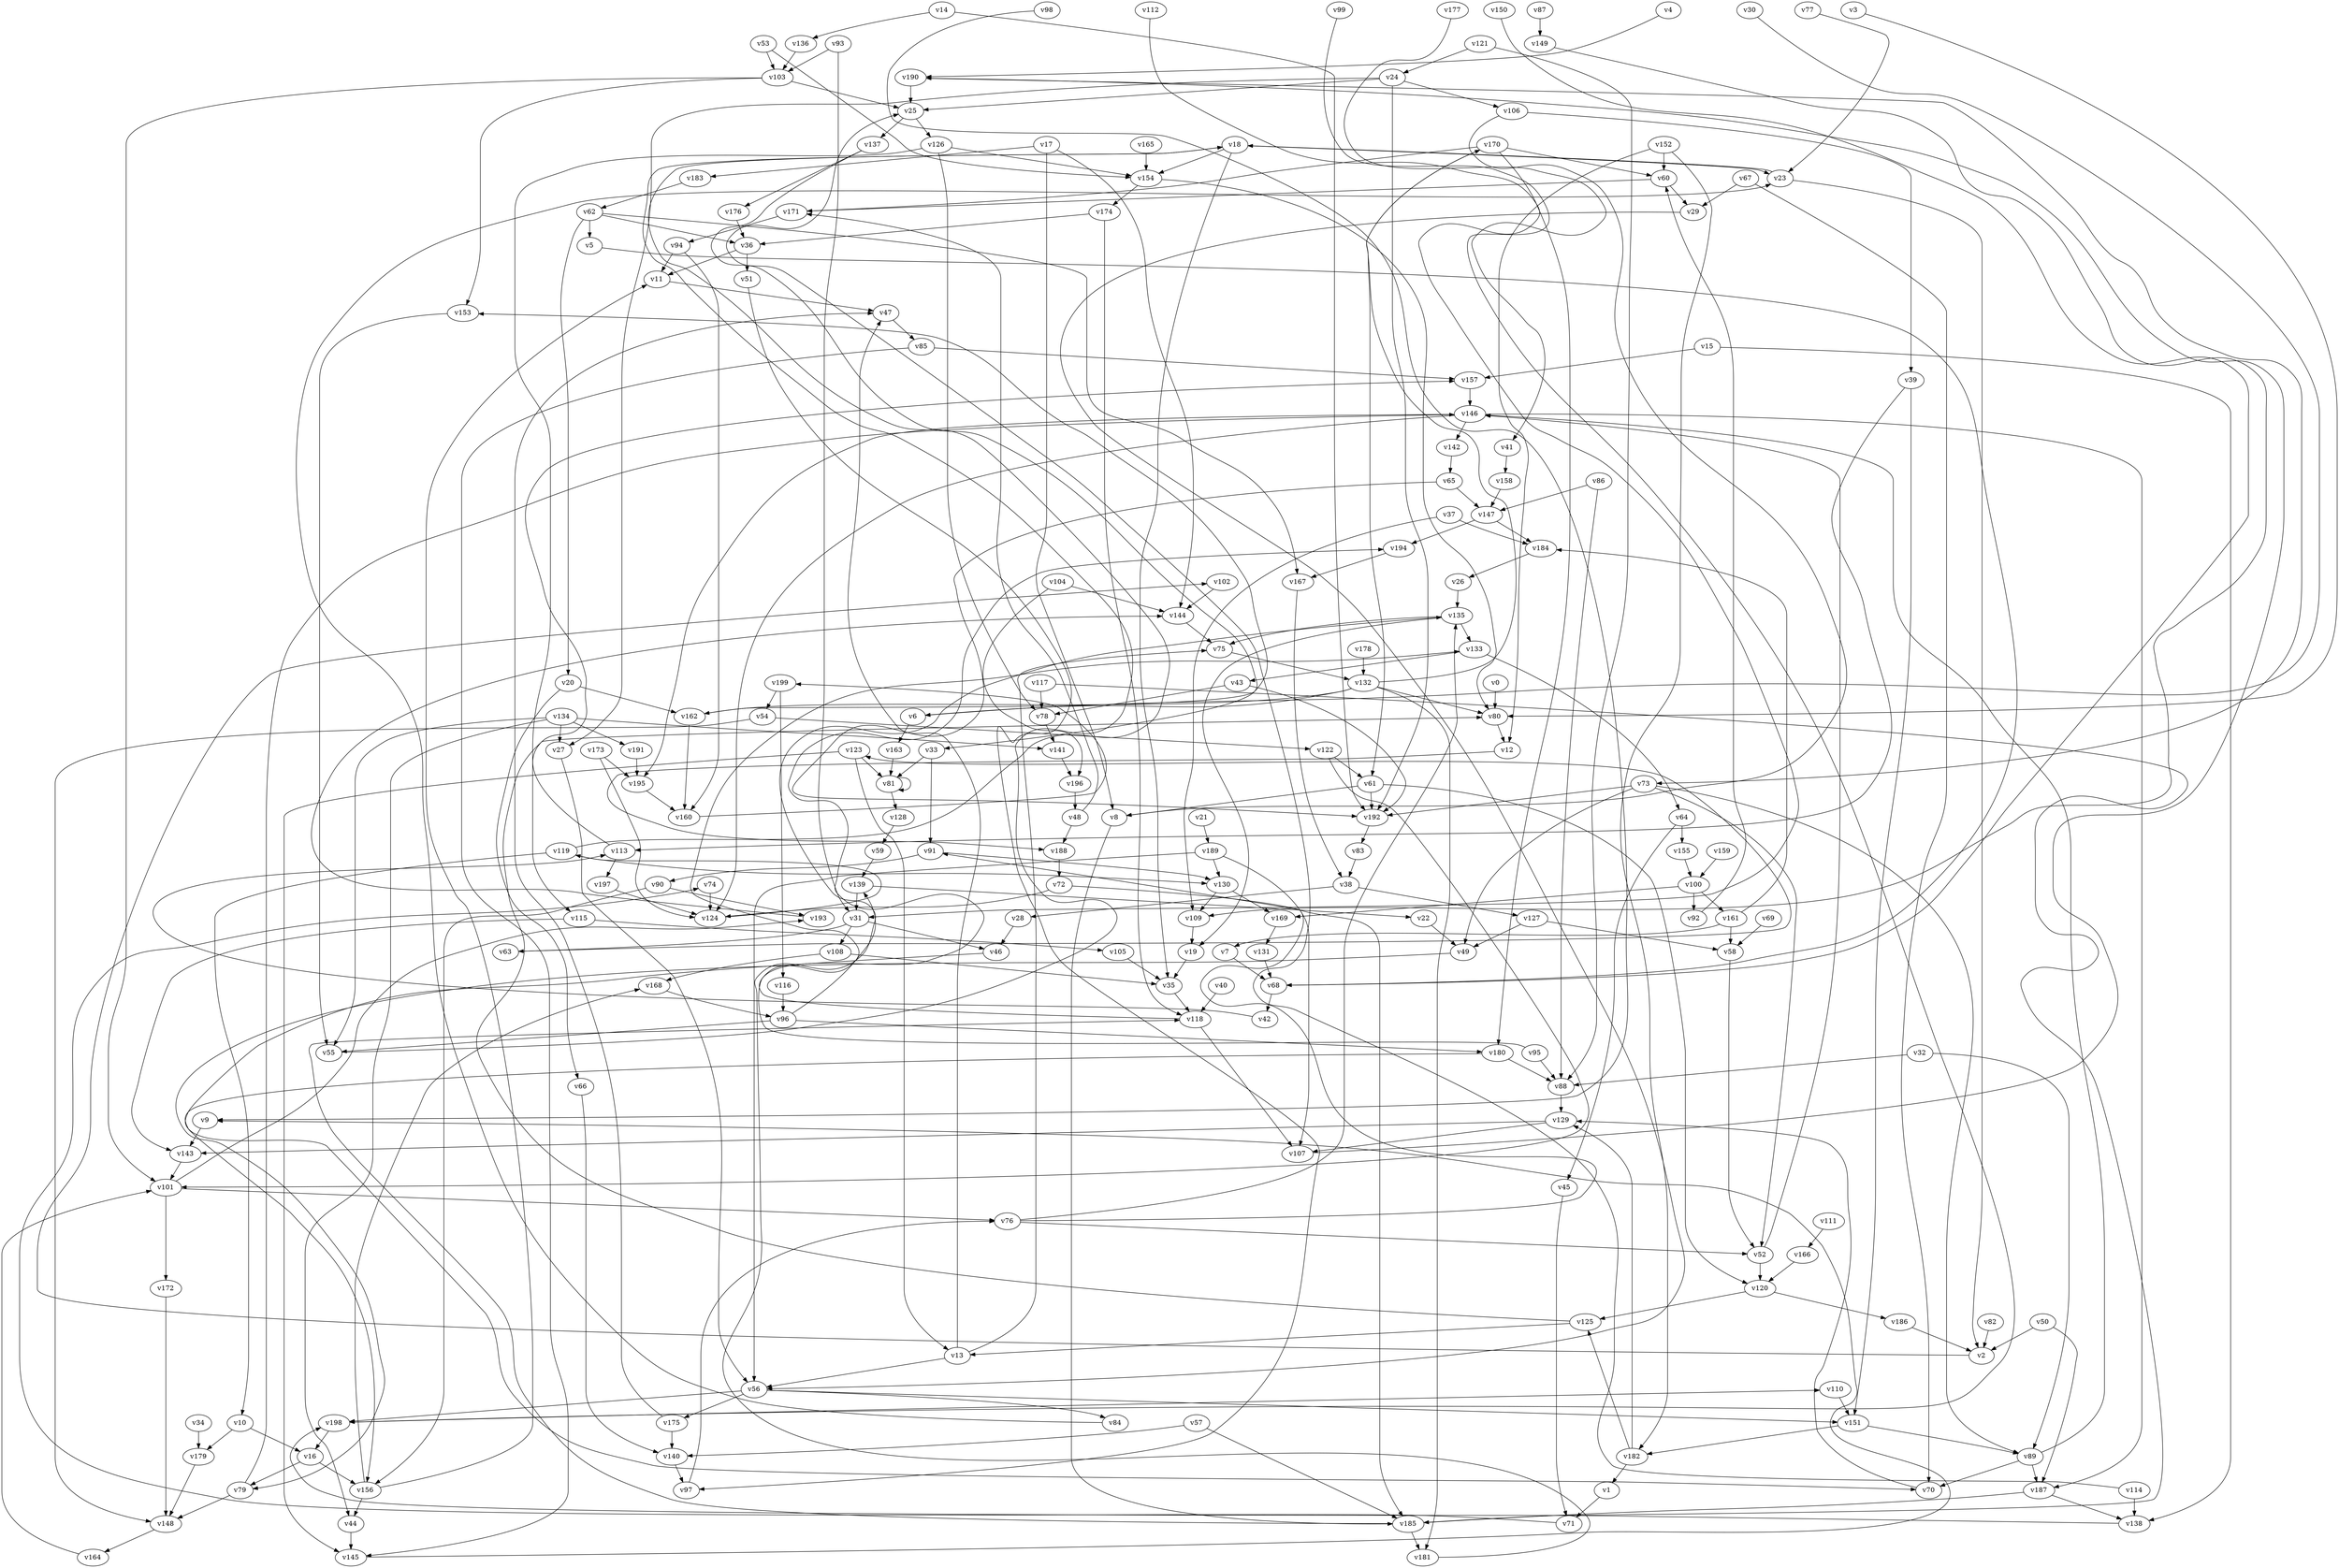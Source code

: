 // Benchmark game 296 - 200 vertices
// time_bound: 18
// targets: v47
digraph G {
    v0 [name="v0", player=1];
    v1 [name="v1", player=0];
    v2 [name="v2", player=1];
    v3 [name="v3", player=0];
    v4 [name="v4", player=0];
    v5 [name="v5", player=1];
    v6 [name="v6", player=0];
    v7 [name="v7", player=0];
    v8 [name="v8", player=0];
    v9 [name="v9", player=1];
    v10 [name="v10", player=1];
    v11 [name="v11", player=1];
    v12 [name="v12", player=0];
    v13 [name="v13", player=0];
    v14 [name="v14", player=0];
    v15 [name="v15", player=1];
    v16 [name="v16", player=1];
    v17 [name="v17", player=1];
    v18 [name="v18", player=0];
    v19 [name="v19", player=1];
    v20 [name="v20", player=1];
    v21 [name="v21", player=1];
    v22 [name="v22", player=0];
    v23 [name="v23", player=1];
    v24 [name="v24", player=0];
    v25 [name="v25", player=1];
    v26 [name="v26", player=1];
    v27 [name="v27", player=0];
    v28 [name="v28", player=0];
    v29 [name="v29", player=1];
    v30 [name="v30", player=0];
    v31 [name="v31", player=1];
    v32 [name="v32", player=1];
    v33 [name="v33", player=1];
    v34 [name="v34", player=1];
    v35 [name="v35", player=0];
    v36 [name="v36", player=0];
    v37 [name="v37", player=1];
    v38 [name="v38", player=0];
    v39 [name="v39", player=1];
    v40 [name="v40", player=0];
    v41 [name="v41", player=1];
    v42 [name="v42", player=1];
    v43 [name="v43", player=0];
    v44 [name="v44", player=0];
    v45 [name="v45", player=0];
    v46 [name="v46", player=1];
    v47 [name="v47", player=1, target=1];
    v48 [name="v48", player=1];
    v49 [name="v49", player=1];
    v50 [name="v50", player=0];
    v51 [name="v51", player=0];
    v52 [name="v52", player=1];
    v53 [name="v53", player=1];
    v54 [name="v54", player=1];
    v55 [name="v55", player=1];
    v56 [name="v56", player=1];
    v57 [name="v57", player=1];
    v58 [name="v58", player=0];
    v59 [name="v59", player=0];
    v60 [name="v60", player=0];
    v61 [name="v61", player=0];
    v62 [name="v62", player=0];
    v63 [name="v63", player=0];
    v64 [name="v64", player=1];
    v65 [name="v65", player=1];
    v66 [name="v66", player=0];
    v67 [name="v67", player=1];
    v68 [name="v68", player=0];
    v69 [name="v69", player=0];
    v70 [name="v70", player=0];
    v71 [name="v71", player=0];
    v72 [name="v72", player=1];
    v73 [name="v73", player=0];
    v74 [name="v74", player=1];
    v75 [name="v75", player=0];
    v76 [name="v76", player=1];
    v77 [name="v77", player=1];
    v78 [name="v78", player=1];
    v79 [name="v79", player=1];
    v80 [name="v80", player=1];
    v81 [name="v81", player=0];
    v82 [name="v82", player=1];
    v83 [name="v83", player=1];
    v84 [name="v84", player=0];
    v85 [name="v85", player=1];
    v86 [name="v86", player=0];
    v87 [name="v87", player=0];
    v88 [name="v88", player=0];
    v89 [name="v89", player=0];
    v90 [name="v90", player=0];
    v91 [name="v91", player=0];
    v92 [name="v92", player=0];
    v93 [name="v93", player=1];
    v94 [name="v94", player=1];
    v95 [name="v95", player=1];
    v96 [name="v96", player=0];
    v97 [name="v97", player=0];
    v98 [name="v98", player=1];
    v99 [name="v99", player=1];
    v100 [name="v100", player=0];
    v101 [name="v101", player=1];
    v102 [name="v102", player=0];
    v103 [name="v103", player=0];
    v104 [name="v104", player=0];
    v105 [name="v105", player=1];
    v106 [name="v106", player=1];
    v107 [name="v107", player=0];
    v108 [name="v108", player=1];
    v109 [name="v109", player=1];
    v110 [name="v110", player=1];
    v111 [name="v111", player=0];
    v112 [name="v112", player=0];
    v113 [name="v113", player=1];
    v114 [name="v114", player=0];
    v115 [name="v115", player=0];
    v116 [name="v116", player=1];
    v117 [name="v117", player=0];
    v118 [name="v118", player=1];
    v119 [name="v119", player=0];
    v120 [name="v120", player=1];
    v121 [name="v121", player=1];
    v122 [name="v122", player=1];
    v123 [name="v123", player=0];
    v124 [name="v124", player=0];
    v125 [name="v125", player=1];
    v126 [name="v126", player=0];
    v127 [name="v127", player=0];
    v128 [name="v128", player=1];
    v129 [name="v129", player=1];
    v130 [name="v130", player=0];
    v131 [name="v131", player=1];
    v132 [name="v132", player=1];
    v133 [name="v133", player=0];
    v134 [name="v134", player=1];
    v135 [name="v135", player=1];
    v136 [name="v136", player=0];
    v137 [name="v137", player=0];
    v138 [name="v138", player=0];
    v139 [name="v139", player=1];
    v140 [name="v140", player=1];
    v141 [name="v141", player=1];
    v142 [name="v142", player=0];
    v143 [name="v143", player=0];
    v144 [name="v144", player=1];
    v145 [name="v145", player=0];
    v146 [name="v146", player=0];
    v147 [name="v147", player=0];
    v148 [name="v148", player=0];
    v149 [name="v149", player=1];
    v150 [name="v150", player=0];
    v151 [name="v151", player=0];
    v152 [name="v152", player=0];
    v153 [name="v153", player=0];
    v154 [name="v154", player=0];
    v155 [name="v155", player=1];
    v156 [name="v156", player=0];
    v157 [name="v157", player=1];
    v158 [name="v158", player=1];
    v159 [name="v159", player=0];
    v160 [name="v160", player=1];
    v161 [name="v161", player=0];
    v162 [name="v162", player=0];
    v163 [name="v163", player=0];
    v164 [name="v164", player=1];
    v165 [name="v165", player=1];
    v166 [name="v166", player=0];
    v167 [name="v167", player=0];
    v168 [name="v168", player=1];
    v169 [name="v169", player=1];
    v170 [name="v170", player=1];
    v171 [name="v171", player=1];
    v172 [name="v172", player=0];
    v173 [name="v173", player=1];
    v174 [name="v174", player=1];
    v175 [name="v175", player=1];
    v176 [name="v176", player=1];
    v177 [name="v177", player=1];
    v178 [name="v178", player=0];
    v179 [name="v179", player=0];
    v180 [name="v180", player=1];
    v181 [name="v181", player=0];
    v182 [name="v182", player=1];
    v183 [name="v183", player=1];
    v184 [name="v184", player=0];
    v185 [name="v185", player=0];
    v186 [name="v186", player=1];
    v187 [name="v187", player=0];
    v188 [name="v188", player=0];
    v189 [name="v189", player=0];
    v190 [name="v190", player=1];
    v191 [name="v191", player=1];
    v192 [name="v192", player=1];
    v193 [name="v193", player=1];
    v194 [name="v194", player=0];
    v195 [name="v195", player=1];
    v196 [name="v196", player=0];
    v197 [name="v197", player=0];
    v198 [name="v198", player=1];
    v199 [name="v199", player=1];

    v0 -> v80;
    v1 -> v71;
    v2 -> v102 [constraint="t >= 4"];
    v3 -> v80 [constraint="t < 13"];
    v4 -> v190 [constraint="t >= 3"];
    v5 -> v68 [constraint="t < 6"];
    v6 -> v163;
    v7 -> v68;
    v8 -> v185;
    v9 -> v143;
    v10 -> v16;
    v11 -> v47;
    v12 -> v188 [constraint="t >= 5"];
    v13 -> v47;
    v14 -> v136;
    v15 -> v138;
    v16 -> v156;
    v17 -> v8;
    v18 -> v23;
    v19 -> v35;
    v20 -> v66;
    v21 -> v189;
    v22 -> v49;
    v23 -> v2;
    v24 -> v192;
    v25 -> v137;
    v26 -> v135;
    v27 -> v56;
    v28 -> v46;
    v29 -> v56 [constraint="t >= 1"];
    v30 -> v6 [constraint="t mod 3 == 1"];
    v31 -> v63;
    v32 -> v89;
    v33 -> v91;
    v34 -> v179;
    v35 -> v118;
    v36 -> v51;
    v37 -> v184;
    v38 -> v28;
    v39 -> v113 [constraint="t >= 2"];
    v40 -> v118;
    v41 -> v158;
    v42 -> v113 [constraint="t >= 2"];
    v43 -> v192;
    v44 -> v145;
    v45 -> v71;
    v46 -> v70 [constraint="t < 5"];
    v47 -> v85;
    v48 -> v171;
    v49 -> v79 [constraint="t mod 2 == 0"];
    v50 -> v187 [constraint="t >= 4"];
    v51 -> v97 [constraint="t < 5"];
    v52 -> v120;
    v53 -> v154 [constraint="t mod 5 == 0"];
    v54 -> v148;
    v55 -> v18 [constraint="t >= 3"];
    v56 -> v198;
    v57 -> v140;
    v58 -> v52;
    v59 -> v139;
    v60 -> v171;
    v61 -> v192;
    v62 -> v36;
    v63 -> v123 [constraint="t < 7"];
    v64 -> v45;
    v65 -> v192 [constraint="t >= 1"];
    v66 -> v140;
    v67 -> v70;
    v68 -> v42;
    v69 -> v58;
    v70 -> v129;
    v71 -> v74 [constraint="t >= 2"];
    v72 -> v124;
    v73 -> v192;
    v74 -> v124;
    v75 -> v132;
    v76 -> v91 [constraint="t mod 3 == 2"];
    v77 -> v23 [constraint="t < 11"];
    v78 -> v141;
    v79 -> v146;
    v80 -> v12;
    v81 -> v81;
    v82 -> v2;
    v83 -> v38;
    v84 -> v23 [constraint="t >= 5"];
    v85 -> v157;
    v86 -> v147;
    v87 -> v149;
    v88 -> v129;
    v89 -> v187;
    v90 -> v193;
    v91 -> v90;
    v92 -> v60;
    v93 -> v31;
    v94 -> v11;
    v95 -> v194 [constraint="t < 14"];
    v96 -> v139;
    v97 -> v76;
    v98 -> v9 [constraint="t mod 2 == 0"];
    v99 -> v198 [constraint="t mod 3 == 0"];
    v100 -> v92;
    v101 -> v193 [constraint="t mod 2 == 0"];
    v102 -> v144;
    v103 -> v101;
    v104 -> v196;
    v105 -> v35;
    v106 -> v8 [constraint="t >= 2"];
    v107 -> v190 [constraint="t < 5"];
    v108 -> v35;
    v109 -> v19;
    v110 -> v151;
    v111 -> v166;
    v112 -> v31 [constraint="t < 14"];
    v113 -> v80 [constraint="t mod 5 == 1"];
    v114 -> v25 [constraint="t >= 5"];
    v115 -> v143;
    v116 -> v96;
    v117 -> v185 [constraint="t < 5"];
    v118 -> v133 [constraint="t < 12"];
    v119 -> v18 [constraint="t < 12"];
    v120 -> v125;
    v121 -> v24;
    v122 -> v101 [constraint="t mod 2 == 1"];
    v123 -> v81;
    v124 -> v119 [constraint="t < 8"];
    v125 -> v157 [constraint="t < 13"];
    v126 -> v154;
    v127 -> v58;
    v128 -> v59;
    v129 -> v107;
    v130 -> v169;
    v131 -> v68;
    v132 -> v170 [constraint="t < 8"];
    v133 -> v64;
    v134 -> v27;
    v135 -> v19;
    v136 -> v103;
    v137 -> v33 [constraint="t >= 4"];
    v138 -> v198 [constraint="t < 14"];
    v139 -> v31;
    v140 -> v97;
    v141 -> v196;
    v142 -> v65;
    v143 -> v101;
    v144 -> v75;
    v145 -> v9 [constraint="t mod 2 == 1"];
    v146 -> v187;
    v147 -> v184;
    v148 -> v164;
    v149 -> v109 [constraint="t < 11"];
    v150 -> v68 [constraint="t < 5"];
    v151 -> v182;
    v152 -> v60;
    v153 -> v55;
    v154 -> v174;
    v155 -> v100;
    v156 -> v44;
    v157 -> v146;
    v158 -> v147;
    v159 -> v100;
    v160 -> v199 [constraint="t >= 3"];
    v161 -> v7 [constraint="t < 6"];
    v162 -> v153 [constraint="t >= 4"];
    v163 -> v81;
    v164 -> v101;
    v165 -> v154;
    v166 -> v120;
    v167 -> v38;
    v168 -> v96;
    v169 -> v131;
    v170 -> v61;
    v171 -> v94;
    v172 -> v148;
    v173 -> v195;
    v174 -> v36;
    v175 -> v47;
    v176 -> v36;
    v177 -> v41 [constraint="t < 11"];
    v178 -> v132;
    v179 -> v148;
    v180 -> v156 [constraint="t < 9"];
    v181 -> v135 [constraint="t < 12"];
    v182 -> v125;
    v183 -> v62;
    v184 -> v26;
    v185 -> v118 [constraint="t < 15"];
    v186 -> v2;
    v187 -> v185;
    v188 -> v72;
    v189 -> v56;
    v190 -> v73 [constraint="t >= 1"];
    v191 -> v195;
    v192 -> v83;
    v193 -> v144 [constraint="t >= 1"];
    v194 -> v167;
    v195 -> v160;
    v196 -> v48;
    v197 -> v124;
    v198 -> v110 [constraint="t mod 5 == 1"];
    v199 -> v54;
    v61 -> v120;
    v73 -> v49;
    v146 -> v142;
    v38 -> v127;
    v89 -> v146;
    v120 -> v186;
    v96 -> v55;
    v127 -> v49;
    v52 -> v146;
    v114 -> v138;
    v113 -> v197;
    v14 -> v192;
    v182 -> v1;
    v137 -> v176;
    v123 -> v145;
    v23 -> v18;
    v43 -> v78;
    v17 -> v144;
    v199 -> v116;
    v72 -> v185;
    v190 -> v25;
    v198 -> v16;
    v33 -> v81;
    v39 -> v151;
    v126 -> v78;
    v103 -> v153;
    v117 -> v78;
    v132 -> v181;
    v56 -> v175;
    v65 -> v147;
    v64 -> v155;
    v56 -> v84;
    v31 -> v108;
    v100 -> v169;
    v60 -> v29;
    v185 -> v181;
    v175 -> v140;
    v123 -> v13;
    v119 -> v130;
    v62 -> v5;
    v81 -> v128;
    v104 -> v144;
    v135 -> v75;
    v16 -> v79;
    v134 -> v55;
    v152 -> v12;
    v151 -> v89;
    v62 -> v167;
    v67 -> v29;
    v32 -> v88;
    v125 -> v13;
    v146 -> v195;
    v91 -> v130;
    v89 -> v70;
    v174 -> v118;
    v156 -> v168;
    v76 -> v52;
    v156 -> v11;
    v130 -> v109;
    v37 -> v109;
    v133 -> v43;
    v13 -> v75;
    v119 -> v10;
    v24 -> v25;
    v103 -> v25;
    v93 -> v103;
    v56 -> v151;
    v118 -> v107;
    v85 -> v145;
    v132 -> v162;
    v73 -> v52;
    v13 -> v56;
    v187 -> v138;
    v182 -> v129;
    v90 -> v156;
    v17 -> v183;
    v154 -> v80;
    v36 -> v11;
    v129 -> v143;
    v54 -> v122;
    v20 -> v162;
    v170 -> v60;
    v94 -> v160;
    v61 -> v8;
    v162 -> v160;
    v18 -> v35;
    v121 -> v88;
    v180 -> v88;
    v139 -> v22;
    v106 -> v39;
    v95 -> v88;
    v161 -> v184;
    v135 -> v133;
    v132 -> v80;
    v115 -> v105;
    v76 -> v135;
    v122 -> v61;
    v173 -> v124;
    v170 -> v171;
    v170 -> v180;
    v189 -> v107;
    v152 -> v182;
    v100 -> v161;
    v134 -> v141;
    v53 -> v103;
    v50 -> v2;
    v25 -> v126;
    v189 -> v130;
    v18 -> v154;
    v132 -> v6;
    v101 -> v76;
    v108 -> v168;
    v48 -> v188;
    v73 -> v89;
    v62 -> v20;
    v24 -> v27;
    v31 -> v46;
    v15 -> v157;
    v101 -> v172;
    v79 -> v148;
    v86 -> v88;
    v57 -> v185;
    v161 -> v58;
    v10 -> v179;
    v96 -> v180;
    v134 -> v191;
    v24 -> v106;
    v147 -> v194;
    v134 -> v44;
    v126 -> v115;
    v146 -> v124;
}
